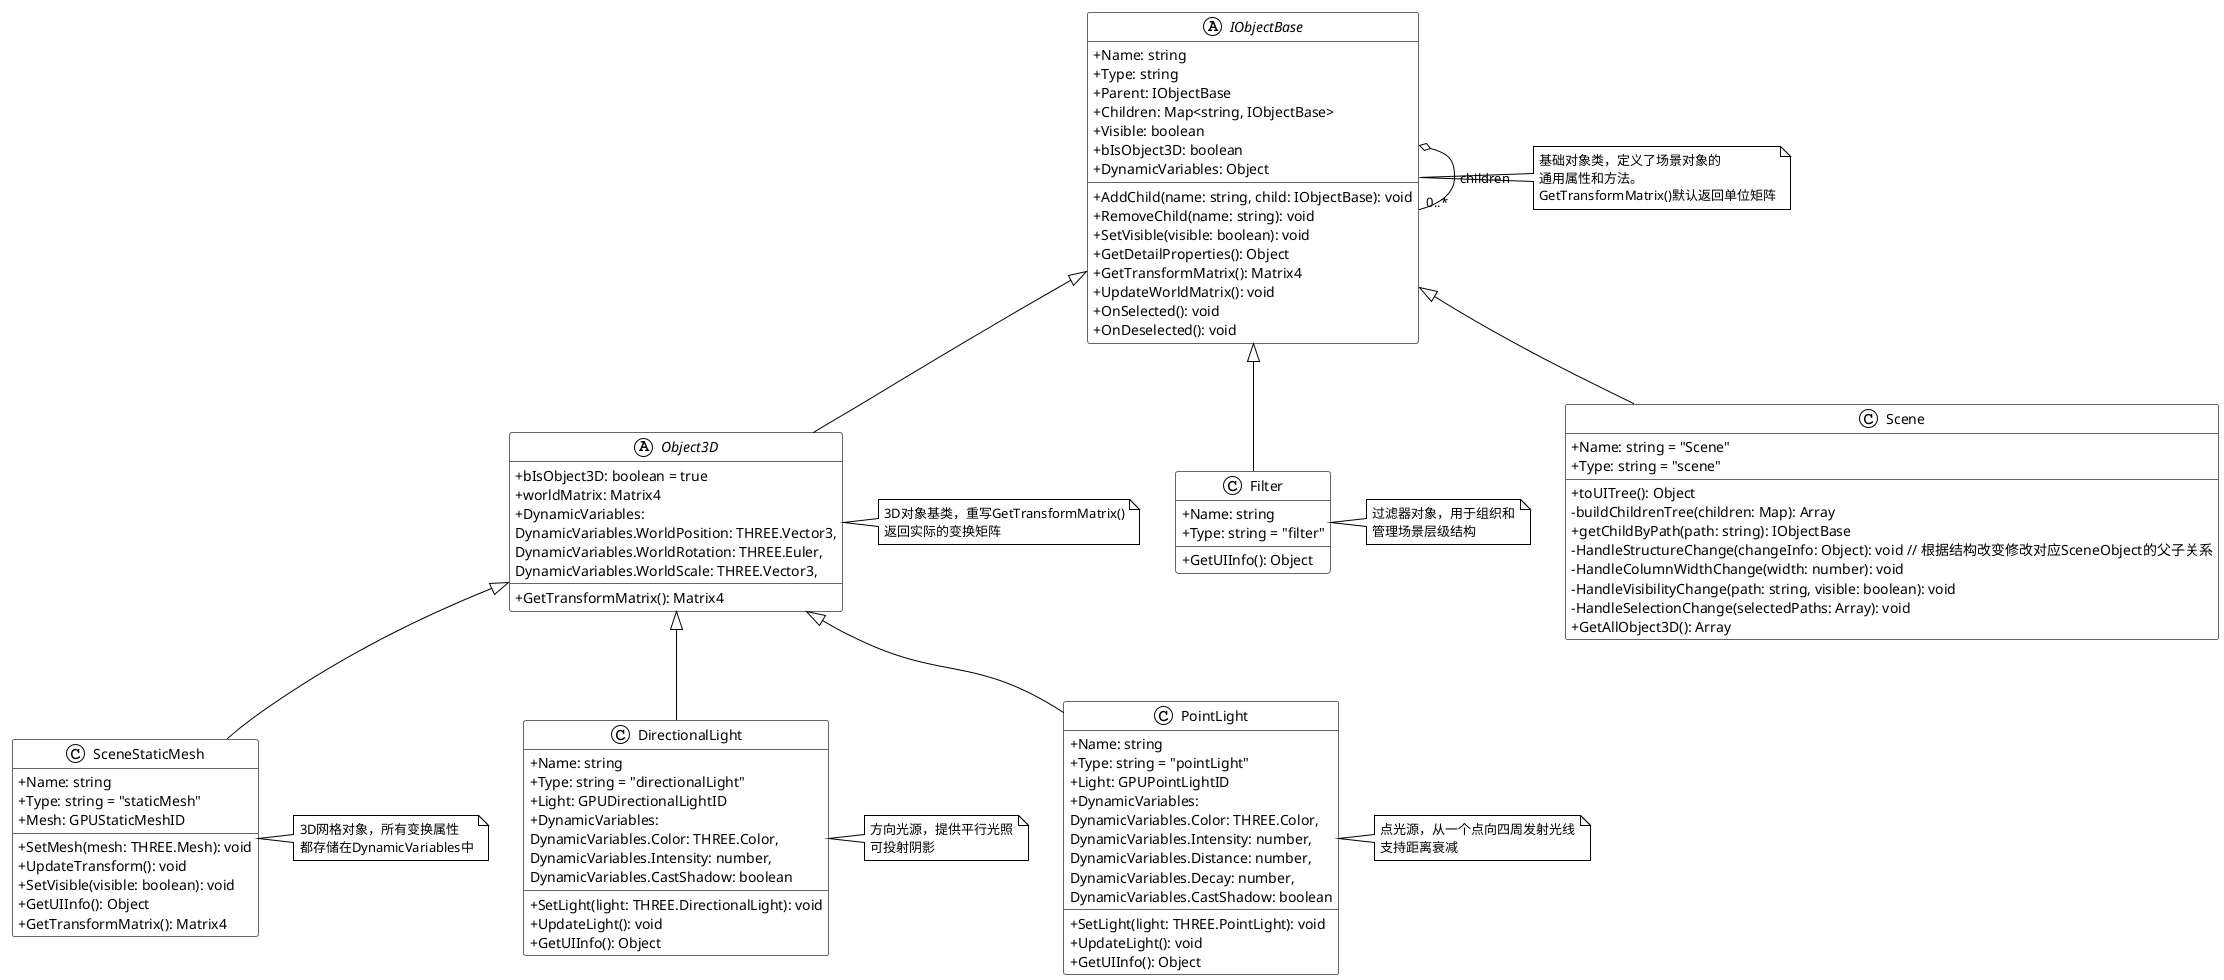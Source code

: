 @startuml SceneObject

' 使用现代风格主题
!theme plain

' 定义类之间的关系样式
skinparam ClassAttributeIconSize 0
skinparam ClassBackgroundColor White
skinparam ClassBorderColor #666666

' 基类
abstract class IObjectBase {
  + Name: string
  + Type: string
  + Parent: IObjectBase
  + Children: Map<string, IObjectBase>
  + Visible: boolean
  + bIsObject3D: boolean
  + DynamicVariables: Object
  + AddChild(name: string, child: IObjectBase): void
  + RemoveChild(name: string): void
  + SetVisible(visible: boolean): void
  + GetDetailProperties(): Object
  + GetTransformMatrix(): Matrix4
  + UpdateWorldMatrix(): void
  + OnSelected(): void
  + OnDeselected(): void
}

' Object3D中间层
abstract class Object3D {
  + bIsObject3D: boolean = true
  + worldMatrix: Matrix4
  + DynamicVariables: 
    DynamicVariables.WorldPosition: THREE.Vector3,
    DynamicVariables.WorldRotation: THREE.Euler,
    DynamicVariables.WorldScale: THREE.Vector3,
  + GetTransformMatrix(): Matrix4
}

' Scene类
class Scene {
  + Name: string = "Scene"
  + Type: string = "scene"
  + toUITree(): Object
  - buildChildrenTree(children: Map): Array
  + getChildByPath(path: string): IObjectBase
  - HandleStructureChange(changeInfo: Object): void // 根据结构改变修改对应SceneObject的父子关系
  - HandleColumnWidthChange(width: number): void
  - HandleVisibilityChange(path: string, visible: boolean): void
  - HandleSelectionChange(selectedPaths: Array): void
  + GetAllObject3D(): Array
}

' Filter类
class Filter {
  + Name: string
  + Type: string = "filter"
  + GetUIInfo(): Object
}

' SceneStaticMesh类
class SceneStaticMesh {
  + Name: string
  + Type: string = "staticMesh"
  + Mesh: GPUStaticMeshID
    
  + SetMesh(mesh: THREE.Mesh): void
  + UpdateTransform(): void
  + SetVisible(visible: boolean): void
  + GetUIInfo(): Object
  + GetTransformMatrix(): Matrix4
}

' DirectionalLight类
class DirectionalLight {
  + Name: string
  + Type: string = "directionalLight"
  + Light: GPUDirectionalLightID
  + DynamicVariables:
    DynamicVariables.Color: THREE.Color,
    DynamicVariables.Intensity: number,
    DynamicVariables.CastShadow: boolean
  + SetLight(light: THREE.DirectionalLight): void
  + UpdateLight(): void
  + GetUIInfo(): Object
}

' PointLight类
class PointLight {
  + Name: string
  + Type: string = "pointLight"
  + Light: GPUPointLightID
  + DynamicVariables:
    DynamicVariables.Color: THREE.Color,
    DynamicVariables.Intensity: number,
    DynamicVariables.Distance: number,
    DynamicVariables.Decay: number,
    DynamicVariables.CastShadow: boolean
  + SetLight(light: THREE.PointLight): void
  + UpdateLight(): void
  + GetUIInfo(): Object
}

' 定义类之间的关系
IObjectBase <|-- Scene
IObjectBase <|-- Filter
IObjectBase <|-- Object3D
Object3D <|-- SceneStaticMesh
Object3D <|-- DirectionalLight
Object3D <|-- PointLight

' 组合关系
IObjectBase o-- "0..*" IObjectBase : children

' 添加注释
note right of IObjectBase
  基础对象类，定义了场景对象的
  通用属性和方法。
  GetTransformMatrix()默认返回单位矩阵
end note

note right of Object3D
  3D对象基类，重写GetTransformMatrix()
  返回实际的变换矩阵
end note

note right of SceneStaticMesh
  3D网格对象，所有变换属性
  都存储在DynamicVariables中
end note

note right of Filter
  过滤器对象，用于组织和
  管理场景层级结构
end note

note right of DirectionalLight
  方向光源，提供平行光照
  可投射阴影
end note

note right of PointLight
  点光源，从一个点向四周发射光线
  支持距离衰减
end note

@enduml
